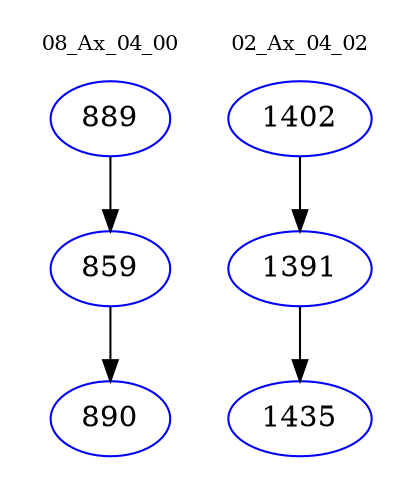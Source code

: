 digraph{
subgraph cluster_0 {
color = white
label = "08_Ax_04_00";
fontsize=10;
T0_889 [label="889", color="blue"]
T0_889 -> T0_859 [color="black"]
T0_859 [label="859", color="blue"]
T0_859 -> T0_890 [color="black"]
T0_890 [label="890", color="blue"]
}
subgraph cluster_1 {
color = white
label = "02_Ax_04_02";
fontsize=10;
T1_1402 [label="1402", color="blue"]
T1_1402 -> T1_1391 [color="black"]
T1_1391 [label="1391", color="blue"]
T1_1391 -> T1_1435 [color="black"]
T1_1435 [label="1435", color="blue"]
}
}
